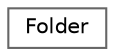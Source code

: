 digraph "Graphical Class Hierarchy"
{
 // LATEX_PDF_SIZE
  bgcolor="transparent";
  edge [fontname=Helvetica,fontsize=10,labelfontname=Helvetica,labelfontsize=10];
  node [fontname=Helvetica,fontsize=10,shape=box,height=0.2,width=0.4];
  rankdir="LR";
  Node0 [id="Node000000",label="Folder",height=0.2,width=0.4,color="grey40", fillcolor="white", style="filled",URL="$class_folder.html",tooltip="Object used to hold a folder's name."];
}
